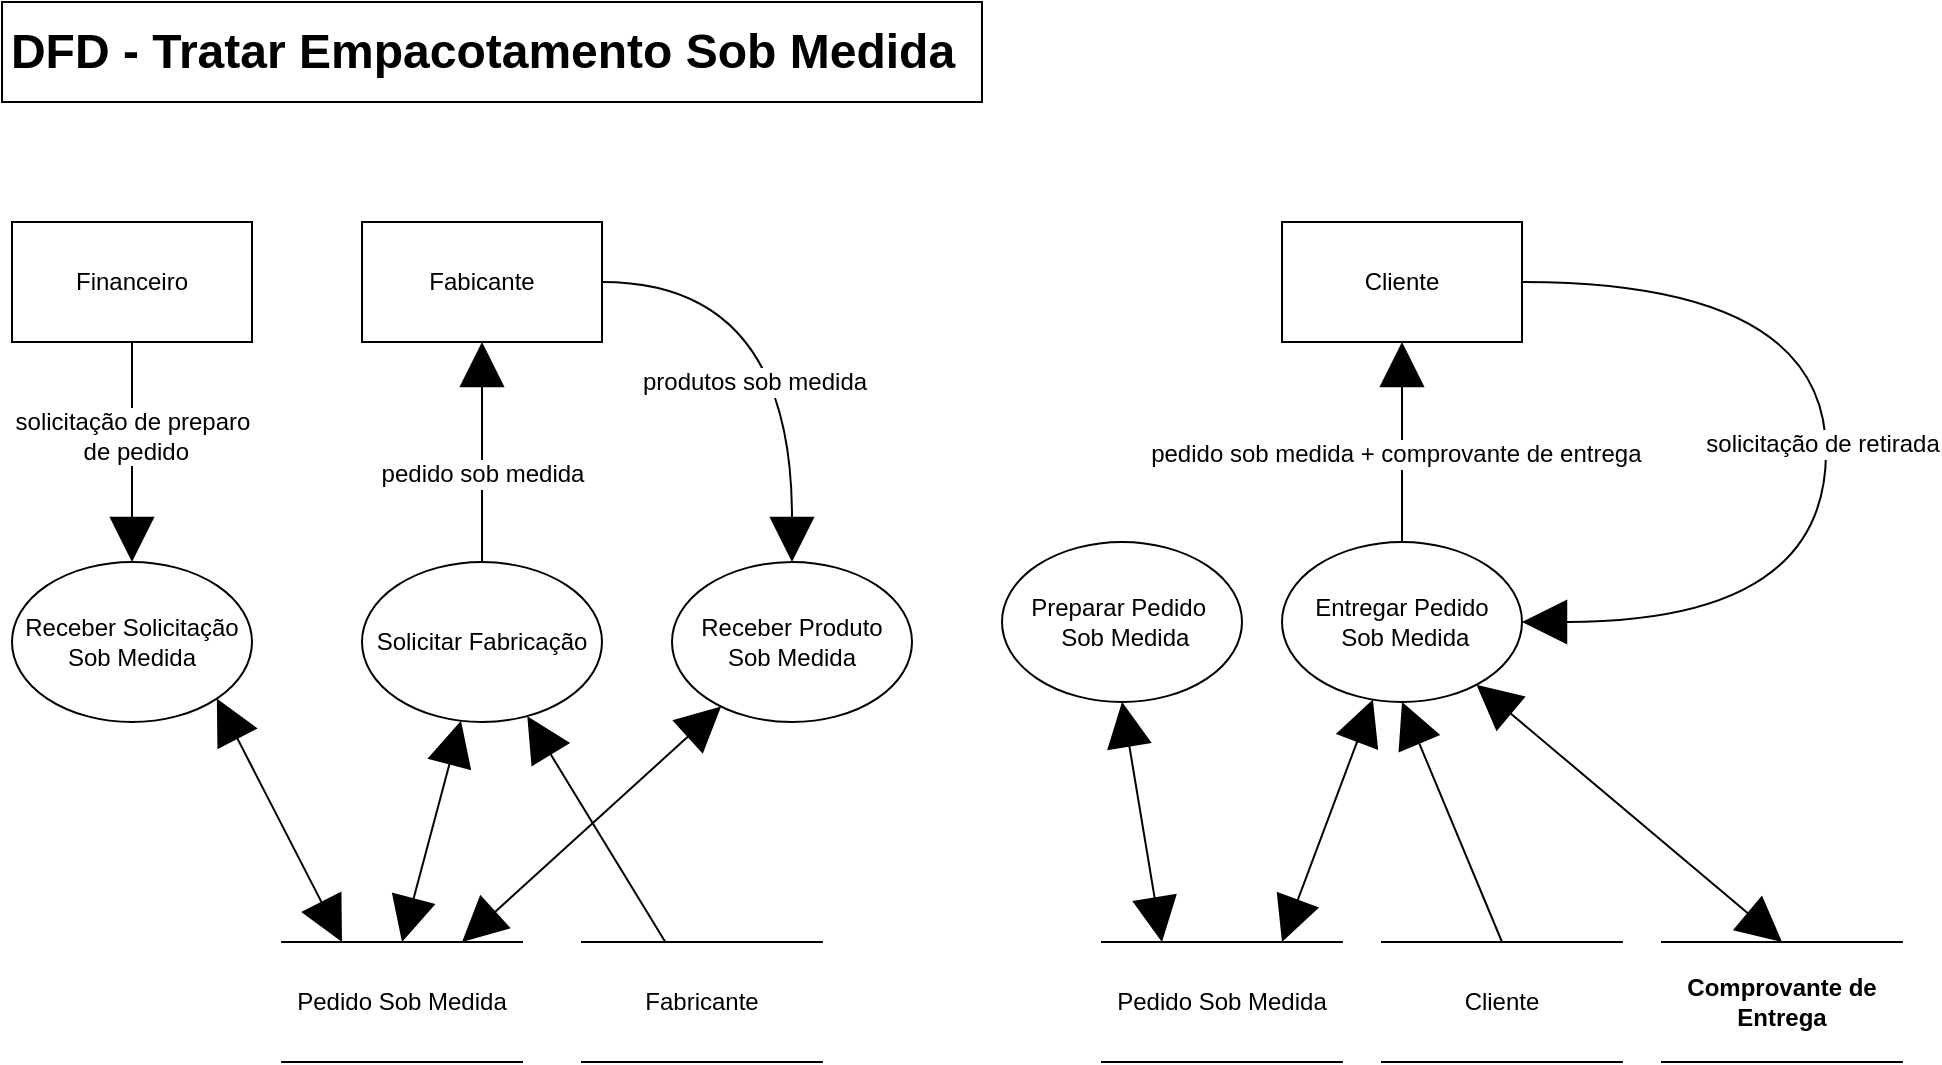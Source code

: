 <mxfile version="14.6.13" type="device"><diagram id="pSeUMXCKDHqLdAXy3z-z" name="Page-1"><mxGraphModel dx="3319" dy="574" grid="1" gridSize="10" guides="1" tooltips="1" connect="1" arrows="1" fold="1" page="1" pageScale="1" pageWidth="1169" pageHeight="827" math="0" shadow="0"><root><mxCell id="0"/><mxCell id="1" parent="0"/><mxCell id="lpCCamxZ3GNsKU6Jqusc-2" style="edgeStyle=none;rounded=0;orthogonalLoop=1;jettySize=auto;html=1;entryX=0.75;entryY=0;entryDx=0;entryDy=0;startArrow=block;startFill=1;startSize=20;endArrow=block;endFill=1;endSize=20;" parent="1" source="lpCCamxZ3GNsKU6Jqusc-3" target="lpCCamxZ3GNsKU6Jqusc-24" edge="1"><mxGeometry relative="1" as="geometry"/></mxCell><mxCell id="lpCCamxZ3GNsKU6Jqusc-3" value="Receber Produto&lt;br&gt;Sob Medida" style="ellipse;whiteSpace=wrap;html=1;" parent="1" vertex="1"><mxGeometry x="-1965" y="290" width="120" height="80" as="geometry"/></mxCell><mxCell id="lpCCamxZ3GNsKU6Jqusc-40" style="edgeStyle=none;rounded=0;orthogonalLoop=1;jettySize=auto;html=1;startArrow=block;startFill=1;endArrow=block;endFill=1;startSize=20;endSize=20;" parent="1" target="lpCCamxZ3GNsKU6Jqusc-11" edge="1"><mxGeometry relative="1" as="geometry"><mxPoint x="-1660" y="480" as="sourcePoint"/></mxGeometry></mxCell><mxCell id="lpCCamxZ3GNsKU6Jqusc-5" value="Pedido Sob Medida" style="shape=partialRectangle;whiteSpace=wrap;html=1;left=0;right=0;fillColor=none;" parent="1" vertex="1"><mxGeometry x="-1750" y="480" width="120" height="60" as="geometry"/></mxCell><mxCell id="lpCCamxZ3GNsKU6Jqusc-10" style="edgeStyle=none;rounded=0;orthogonalLoop=1;jettySize=auto;html=1;startArrow=block;startFill=1;startSize=20;endArrow=block;endFill=1;endSize=20;strokeColor=#000000;entryX=0.5;entryY=0;entryDx=0;entryDy=0;" parent="1" source="lpCCamxZ3GNsKU6Jqusc-11" target="lpCCamxZ3GNsKU6Jqusc-38" edge="1"><mxGeometry relative="1" as="geometry"><mxPoint x="-1370" y="520" as="targetPoint"/></mxGeometry></mxCell><mxCell id="lpCCamxZ3GNsKU6Jqusc-45" style="edgeStyle=none;rounded=0;orthogonalLoop=1;jettySize=auto;html=1;exitX=0.5;exitY=0;exitDx=0;exitDy=0;entryX=0.5;entryY=1;entryDx=0;entryDy=0;startArrow=none;startFill=0;endArrow=block;endFill=1;startSize=20;endSize=20;" parent="1" source="lpCCamxZ3GNsKU6Jqusc-11" target="lpCCamxZ3GNsKU6Jqusc-14" edge="1"><mxGeometry relative="1" as="geometry"/></mxCell><mxCell id="lpCCamxZ3GNsKU6Jqusc-46" value="&lt;font style=&quot;font-size: 12px&quot;&gt;pedido sob medida + comprovante de entrega&amp;nbsp;&amp;nbsp;&lt;/font&gt;" style="edgeLabel;html=1;align=center;verticalAlign=middle;resizable=0;points=[];" parent="lpCCamxZ3GNsKU6Jqusc-45" vertex="1" connectable="0"><mxGeometry x="0.2" relative="1" as="geometry"><mxPoint y="16" as="offset"/></mxGeometry></mxCell><mxCell id="lpCCamxZ3GNsKU6Jqusc-11" value="Entregar Pedido&lt;br&gt;&amp;nbsp;Sob Medida" style="ellipse;whiteSpace=wrap;html=1;" parent="1" vertex="1"><mxGeometry x="-1660" y="280" width="120" height="80" as="geometry"/></mxCell><mxCell id="lpCCamxZ3GNsKU6Jqusc-12" style="edgeStyle=orthogonalEdgeStyle;rounded=0;orthogonalLoop=1;jettySize=auto;html=1;startArrow=none;startFill=0;startSize=20;endArrow=block;endFill=1;endSize=20;curved=1;exitX=1;exitY=0.5;exitDx=0;exitDy=0;" parent="1" source="lpCCamxZ3GNsKU6Jqusc-29" target="lpCCamxZ3GNsKU6Jqusc-3" edge="1"><mxGeometry relative="1" as="geometry"><mxPoint x="-1809.96" y="120" as="sourcePoint"/></mxGeometry></mxCell><mxCell id="lpCCamxZ3GNsKU6Jqusc-13" value="&lt;font style=&quot;font-size: 12px&quot;&gt;produtos sob medida&lt;/font&gt;" style="edgeLabel;html=1;align=center;verticalAlign=middle;resizable=0;points=[];" parent="lpCCamxZ3GNsKU6Jqusc-12" vertex="1" connectable="0"><mxGeometry x="-0.329" y="14" relative="1" as="geometry"><mxPoint x="-3" y="64" as="offset"/></mxGeometry></mxCell><mxCell id="lpCCamxZ3GNsKU6Jqusc-47" style="edgeStyle=orthogonalEdgeStyle;rounded=0;orthogonalLoop=1;jettySize=auto;html=1;startArrow=none;startFill=0;endArrow=block;endFill=1;startSize=20;endSize=20;curved=1;" parent="1" source="lpCCamxZ3GNsKU6Jqusc-14" target="lpCCamxZ3GNsKU6Jqusc-11" edge="1"><mxGeometry relative="1" as="geometry"><mxPoint x="-1538.09" y="160" as="sourcePoint"/><mxPoint x="-1539.995" y="340" as="targetPoint"/><Array as="points"><mxPoint x="-1388" y="150"/><mxPoint x="-1388" y="320"/></Array></mxGeometry></mxCell><mxCell id="lpCCamxZ3GNsKU6Jqusc-48" value="&lt;font style=&quot;font-size: 12px&quot;&gt;solicitação de retirada&lt;/font&gt;" style="edgeLabel;html=1;align=center;verticalAlign=middle;resizable=0;points=[];" parent="lpCCamxZ3GNsKU6Jqusc-47" vertex="1" connectable="0"><mxGeometry x="-0.272" y="14" relative="1" as="geometry"><mxPoint x="-16" y="60" as="offset"/></mxGeometry></mxCell><mxCell id="lpCCamxZ3GNsKU6Jqusc-14" value="Cliente" style="rounded=0;whiteSpace=wrap;html=1;" parent="1" vertex="1"><mxGeometry x="-1660" y="120" width="120" height="60" as="geometry"/></mxCell><mxCell id="lpCCamxZ3GNsKU6Jqusc-42" style="edgeStyle=none;rounded=0;orthogonalLoop=1;jettySize=auto;html=1;exitX=0.5;exitY=1;exitDx=0;exitDy=0;entryX=0.5;entryY=0;entryDx=0;entryDy=0;startArrow=none;startFill=0;endArrow=block;endFill=1;startSize=20;endSize=20;" parent="1" source="lpCCamxZ3GNsKU6Jqusc-16" target="lpCCamxZ3GNsKU6Jqusc-22" edge="1"><mxGeometry relative="1" as="geometry"/></mxCell><mxCell id="lpCCamxZ3GNsKU6Jqusc-43" value="&lt;span style=&quot;font-size: 12px&quot;&gt;solicitação de preparo&lt;br&gt;&amp;nbsp;de pedido&lt;/span&gt;" style="edgeLabel;html=1;align=center;verticalAlign=middle;resizable=0;points=[];" parent="lpCCamxZ3GNsKU6Jqusc-42" vertex="1" connectable="0"><mxGeometry x="-0.151" relative="1" as="geometry"><mxPoint as="offset"/></mxGeometry></mxCell><mxCell id="lpCCamxZ3GNsKU6Jqusc-16" value="Financeiro" style="rounded=0;whiteSpace=wrap;html=1;" parent="1" vertex="1"><mxGeometry x="-2295" y="120" width="120" height="60" as="geometry"/></mxCell><mxCell id="lpCCamxZ3GNsKU6Jqusc-18" value="" style="rounded=0;whiteSpace=wrap;html=1;" parent="1" vertex="1"><mxGeometry x="-2300" y="10" width="490" height="50" as="geometry"/></mxCell><mxCell id="lpCCamxZ3GNsKU6Jqusc-19" value="DFD - Tratar Empacotamento Sob Medida" style="text;strokeColor=none;fillColor=none;html=1;fontSize=24;fontStyle=1;verticalAlign=middle;align=center;" parent="1" vertex="1"><mxGeometry x="-2275" y="15" width="430" height="40" as="geometry"/></mxCell><mxCell id="lpCCamxZ3GNsKU6Jqusc-37" style="rounded=0;orthogonalLoop=1;jettySize=auto;html=1;entryX=0.25;entryY=0;entryDx=0;entryDy=0;startArrow=block;startFill=1;endArrow=block;endFill=1;endSize=20;startSize=20;exitX=1;exitY=1;exitDx=0;exitDy=0;" parent="1" source="lpCCamxZ3GNsKU6Jqusc-22" target="lpCCamxZ3GNsKU6Jqusc-24" edge="1"><mxGeometry relative="1" as="geometry"><mxPoint x="-2235" y="370" as="sourcePoint"/></mxGeometry></mxCell><mxCell id="lpCCamxZ3GNsKU6Jqusc-22" value="Receber Solicitação Sob Medida" style="ellipse;whiteSpace=wrap;html=1;" parent="1" vertex="1"><mxGeometry x="-2295" y="290" width="120" height="80" as="geometry"/></mxCell><mxCell id="lpCCamxZ3GNsKU6Jqusc-24" value="Pedido Sob Medida" style="shape=partialRectangle;whiteSpace=wrap;html=1;left=0;right=0;fillColor=none;" parent="1" vertex="1"><mxGeometry x="-2160" y="480" width="120" height="60" as="geometry"/></mxCell><mxCell id="lpCCamxZ3GNsKU6Jqusc-25" style="edgeStyle=none;rounded=0;orthogonalLoop=1;jettySize=auto;html=1;entryX=0.5;entryY=1;entryDx=0;entryDy=0;startArrow=none;startFill=0;startSize=20;endArrow=block;endFill=1;endSize=20;strokeColor=#000000;" parent="1" source="lpCCamxZ3GNsKU6Jqusc-28" target="lpCCamxZ3GNsKU6Jqusc-29" edge="1"><mxGeometry relative="1" as="geometry"/></mxCell><mxCell id="lpCCamxZ3GNsKU6Jqusc-26" value="&lt;font style=&quot;font-size: 12px&quot;&gt;pedido sob medida&amp;nbsp; &amp;nbsp;&lt;/font&gt;" style="edgeLabel;html=1;align=center;verticalAlign=middle;resizable=0;points=[];" parent="lpCCamxZ3GNsKU6Jqusc-25" vertex="1" connectable="0"><mxGeometry x="-0.2" y="-5" relative="1" as="geometry"><mxPoint as="offset"/></mxGeometry></mxCell><mxCell id="lpCCamxZ3GNsKU6Jqusc-27" style="edgeStyle=none;rounded=0;orthogonalLoop=1;jettySize=auto;html=1;entryX=0.5;entryY=0;entryDx=0;entryDy=0;startArrow=block;startFill=1;startSize=20;endArrow=block;endFill=1;endSize=20;strokeColor=#000000;" parent="1" source="lpCCamxZ3GNsKU6Jqusc-28" target="lpCCamxZ3GNsKU6Jqusc-24" edge="1"><mxGeometry relative="1" as="geometry"/></mxCell><mxCell id="lpCCamxZ3GNsKU6Jqusc-28" value="Solicitar Fabricação" style="ellipse;whiteSpace=wrap;html=1;" parent="1" vertex="1"><mxGeometry x="-2120" y="290" width="120" height="80" as="geometry"/></mxCell><mxCell id="lpCCamxZ3GNsKU6Jqusc-29" value="Fabicante" style="rounded=0;whiteSpace=wrap;html=1;" parent="1" vertex="1"><mxGeometry x="-2120" y="120" width="120" height="60" as="geometry"/></mxCell><mxCell id="lpCCamxZ3GNsKU6Jqusc-39" style="edgeStyle=none;rounded=0;orthogonalLoop=1;jettySize=auto;html=1;exitX=0.5;exitY=0;exitDx=0;exitDy=0;entryX=0.5;entryY=1;entryDx=0;entryDy=0;startArrow=none;startFill=0;endArrow=block;endFill=1;startSize=20;endSize=20;" parent="1" source="lpCCamxZ3GNsKU6Jqusc-30" target="lpCCamxZ3GNsKU6Jqusc-11" edge="1"><mxGeometry relative="1" as="geometry"/></mxCell><mxCell id="lpCCamxZ3GNsKU6Jqusc-30" value="Cliente" style="shape=partialRectangle;whiteSpace=wrap;html=1;left=0;right=0;fillColor=none;" parent="1" vertex="1"><mxGeometry x="-1610" y="480.0" width="120" height="60" as="geometry"/></mxCell><mxCell id="lpCCamxZ3GNsKU6Jqusc-38" value="Comprovante de Entrega" style="shape=partialRectangle;whiteSpace=wrap;html=1;left=0;right=0;fillColor=none;fontStyle=1" parent="1" vertex="1"><mxGeometry x="-1470" y="480" width="120" height="60" as="geometry"/></mxCell><mxCell id="daJVT_3jyr64p1vV8oTa-3" style="rounded=0;orthogonalLoop=1;jettySize=auto;html=1;exitX=0.5;exitY=1;exitDx=0;exitDy=0;entryX=0.25;entryY=0;entryDx=0;entryDy=0;endSize=20;startSize=20;endArrow=block;endFill=1;startArrow=block;startFill=1;" parent="1" source="daJVT_3jyr64p1vV8oTa-2" target="lpCCamxZ3GNsKU6Jqusc-5" edge="1"><mxGeometry relative="1" as="geometry"/></mxCell><mxCell id="daJVT_3jyr64p1vV8oTa-2" value="Preparar Pedido&amp;nbsp; &amp;nbsp;Sob Medida" style="ellipse;whiteSpace=wrap;html=1;" parent="1" vertex="1"><mxGeometry x="-1800" y="280" width="120" height="80" as="geometry"/></mxCell><mxCell id="tgAm9hD1MGoelbw4KK1d-2" style="rounded=0;orthogonalLoop=1;jettySize=auto;html=1;endArrow=block;endFill=1;endSize=20;startSize=20;" edge="1" parent="1" source="tgAm9hD1MGoelbw4KK1d-1" target="lpCCamxZ3GNsKU6Jqusc-28"><mxGeometry relative="1" as="geometry"/></mxCell><mxCell id="tgAm9hD1MGoelbw4KK1d-1" value="Fabricante" style="shape=partialRectangle;whiteSpace=wrap;html=1;left=0;right=0;fillColor=none;" vertex="1" parent="1"><mxGeometry x="-2010" y="480" width="120" height="60" as="geometry"/></mxCell></root></mxGraphModel></diagram></mxfile>